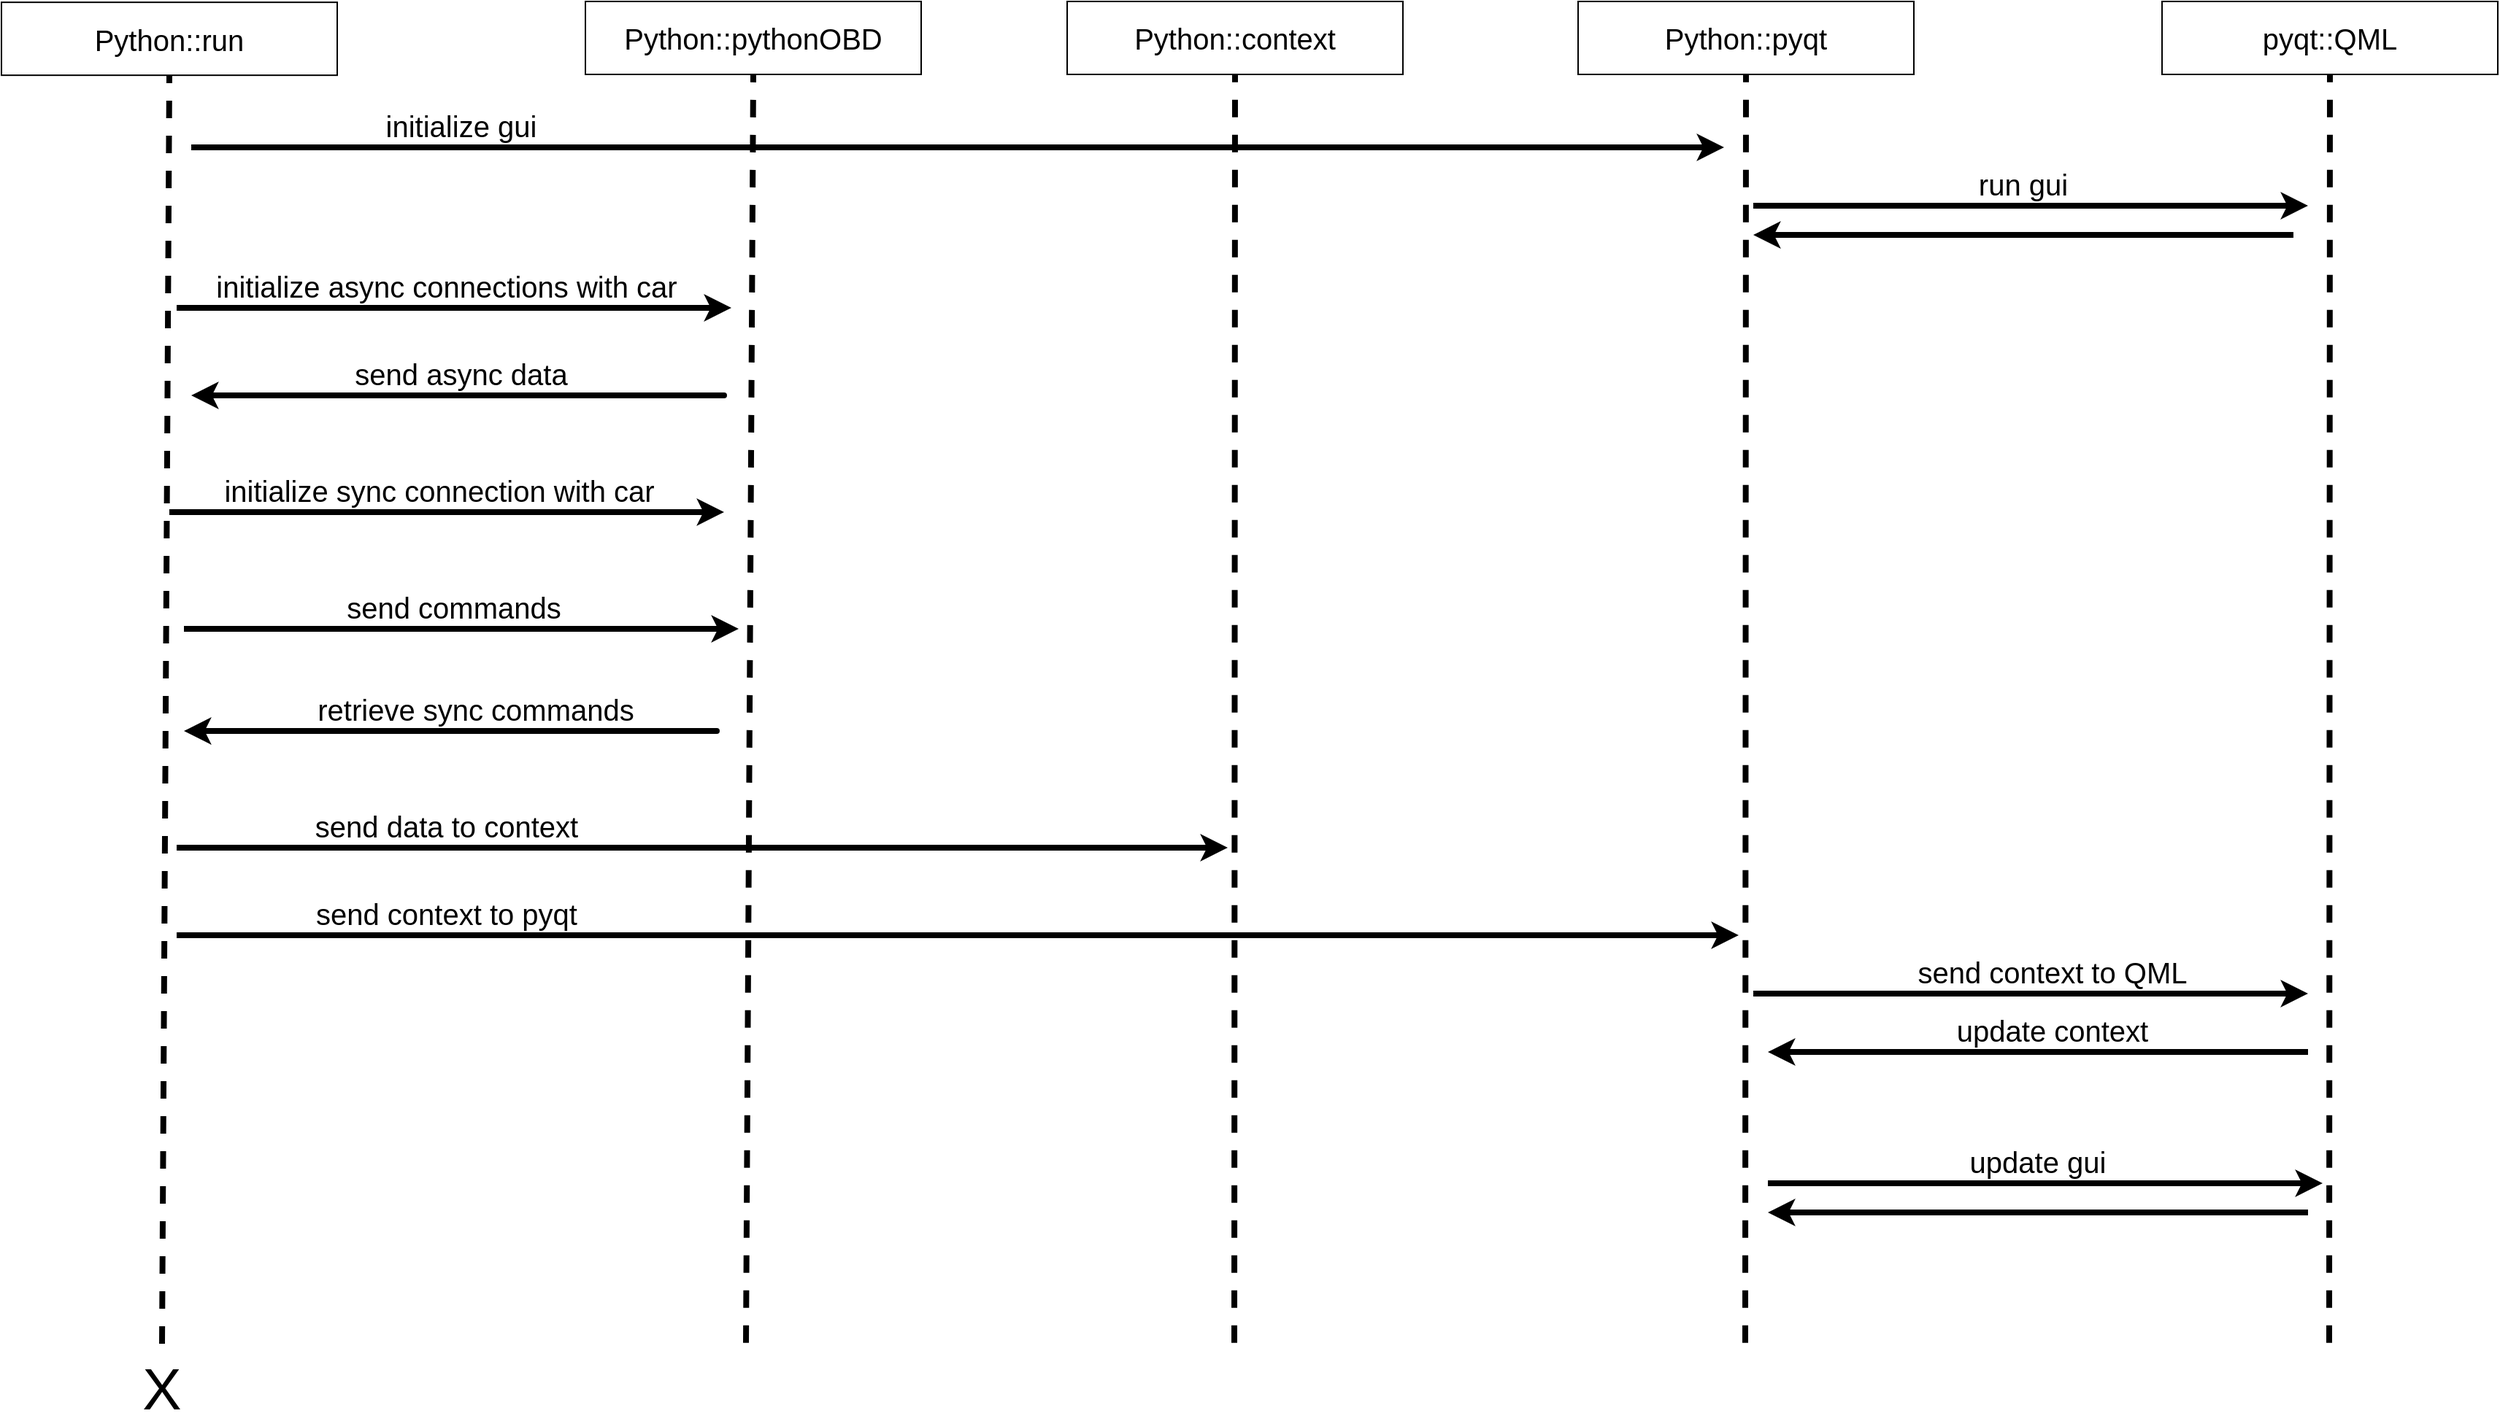 <mxfile version="12.6.6" type="device"><diagram id="TL08CECbj_ekae5klenw" name="Page-1"><mxGraphModel dx="2863" dy="1078" grid="1" gridSize="10" guides="1" tooltips="1" connect="1" arrows="1" fold="1" page="1" pageScale="1" pageWidth="850" pageHeight="1100" math="0" shadow="0"><root><mxCell id="0"/><mxCell id="1" parent="0"/><mxCell id="AWoTqkIi4F_74jlyPM1c-1" value="Python::pythonOBD" style="rounded=0;whiteSpace=wrap;html=1;fontSize=20;" vertex="1" parent="1"><mxGeometry x="-390" y="60" width="230" height="50" as="geometry"/></mxCell><mxCell id="AWoTqkIi4F_74jlyPM1c-2" value="Python::run" style="rounded=0;whiteSpace=wrap;html=1;fontSize=20;" vertex="1" parent="1"><mxGeometry x="-790" y="60.58" width="230" height="50" as="geometry"/></mxCell><mxCell id="AWoTqkIi4F_74jlyPM1c-3" value="Python::pyqt" style="rounded=0;whiteSpace=wrap;html=1;fontSize=20;" vertex="1" parent="1"><mxGeometry x="290" y="60" width="230" height="50" as="geometry"/></mxCell><mxCell id="AWoTqkIi4F_74jlyPM1c-4" value="pyqt::QML" style="rounded=0;whiteSpace=wrap;html=1;fontSize=20;" vertex="1" parent="1"><mxGeometry x="690.0" y="60" width="230" height="50" as="geometry"/></mxCell><mxCell id="AWoTqkIi4F_74jlyPM1c-6" value="" style="endArrow=none;dashed=1;html=1;fontSize=20;strokeWidth=4;entryX=0.5;entryY=1;entryDx=0;entryDy=0;" edge="1" parent="1" target="AWoTqkIi4F_74jlyPM1c-2"><mxGeometry width="50" height="50" relative="1" as="geometry"><mxPoint x="-680" y="980" as="sourcePoint"/><mxPoint x="-680" y="170" as="targetPoint"/></mxGeometry></mxCell><mxCell id="AWoTqkIi4F_74jlyPM1c-7" value="&lt;font style=&quot;font-size: 40px&quot;&gt;X&lt;/font&gt;" style="text;html=1;strokeColor=none;fillColor=none;align=center;verticalAlign=middle;whiteSpace=wrap;rounded=0;fontSize=20;" vertex="1" parent="1"><mxGeometry x="-700" y="1000" width="40" height="20" as="geometry"/></mxCell><mxCell id="AWoTqkIi4F_74jlyPM1c-9" value="" style="endArrow=none;dashed=1;html=1;fontSize=20;strokeWidth=4;entryX=0.5;entryY=1;entryDx=0;entryDy=0;" edge="1" parent="1" target="AWoTqkIi4F_74jlyPM1c-1"><mxGeometry width="50" height="50" relative="1" as="geometry"><mxPoint x="-280" y="979.42" as="sourcePoint"/><mxPoint x="-280" y="169.42" as="targetPoint"/></mxGeometry></mxCell><mxCell id="AWoTqkIi4F_74jlyPM1c-10" value="" style="endArrow=none;dashed=1;html=1;fontSize=20;strokeWidth=4;entryX=0.5;entryY=1;entryDx=0;entryDy=0;" edge="1" parent="1" target="AWoTqkIi4F_74jlyPM1c-3"><mxGeometry width="50" height="50" relative="1" as="geometry"><mxPoint x="404.5" y="979.42" as="sourcePoint"/><mxPoint x="404.5" y="169.42" as="targetPoint"/></mxGeometry></mxCell><mxCell id="AWoTqkIi4F_74jlyPM1c-11" value="" style="endArrow=none;dashed=1;html=1;fontSize=20;strokeWidth=4;entryX=0.5;entryY=1;entryDx=0;entryDy=0;" edge="1" parent="1" target="AWoTqkIi4F_74jlyPM1c-4"><mxGeometry width="50" height="50" relative="1" as="geometry"><mxPoint x="804.5" y="979.42" as="sourcePoint"/><mxPoint x="804.5" y="169.42" as="targetPoint"/></mxGeometry></mxCell><mxCell id="AWoTqkIi4F_74jlyPM1c-14" value="" style="endArrow=classic;html=1;strokeWidth=4;fontSize=20;" edge="1" parent="1"><mxGeometry width="50" height="50" relative="1" as="geometry"><mxPoint x="-670" y="270" as="sourcePoint"/><mxPoint x="-290" y="270" as="targetPoint"/></mxGeometry></mxCell><mxCell id="AWoTqkIi4F_74jlyPM1c-15" value="Python::context" style="rounded=0;whiteSpace=wrap;html=1;fontSize=20;" vertex="1" parent="1"><mxGeometry x="-60" y="60.0" width="230" height="50" as="geometry"/></mxCell><mxCell id="AWoTqkIi4F_74jlyPM1c-16" value="" style="endArrow=none;dashed=1;html=1;fontSize=20;strokeWidth=4;entryX=0.5;entryY=1;entryDx=0;entryDy=0;" edge="1" parent="1" target="AWoTqkIi4F_74jlyPM1c-15"><mxGeometry width="50" height="50" relative="1" as="geometry"><mxPoint x="54.5" y="979.42" as="sourcePoint"/><mxPoint x="54.5" y="169.42" as="targetPoint"/></mxGeometry></mxCell><mxCell id="AWoTqkIi4F_74jlyPM1c-17" value="initialize async connections with car" style="text;html=1;strokeColor=none;fillColor=none;align=center;verticalAlign=middle;whiteSpace=wrap;rounded=0;fontSize=20;" vertex="1" parent="1"><mxGeometry x="-650" y="240" width="330" height="30" as="geometry"/></mxCell><mxCell id="AWoTqkIi4F_74jlyPM1c-18" value="" style="endArrow=classic;html=1;strokeWidth=4;fontSize=20;" edge="1" parent="1"><mxGeometry width="50" height="50" relative="1" as="geometry"><mxPoint x="-560.0" y="330" as="sourcePoint"/><mxPoint x="-660" y="330" as="targetPoint"/><Array as="points"><mxPoint x="-290" y="330"/></Array></mxGeometry></mxCell><mxCell id="AWoTqkIi4F_74jlyPM1c-23" value="send async data" style="text;html=1;strokeColor=none;fillColor=none;align=center;verticalAlign=middle;whiteSpace=wrap;rounded=0;fontSize=20;" vertex="1" parent="1"><mxGeometry x="-640" y="300" width="330" height="30" as="geometry"/></mxCell><mxCell id="AWoTqkIi4F_74jlyPM1c-24" value="" style="endArrow=classic;html=1;strokeWidth=4;fontSize=20;" edge="1" parent="1"><mxGeometry width="50" height="50" relative="1" as="geometry"><mxPoint x="-675.0" y="410" as="sourcePoint"/><mxPoint x="-295" y="410" as="targetPoint"/></mxGeometry></mxCell><mxCell id="AWoTqkIi4F_74jlyPM1c-25" value="initialize sync connection with car" style="text;html=1;strokeColor=none;fillColor=none;align=center;verticalAlign=middle;whiteSpace=wrap;rounded=0;fontSize=20;" vertex="1" parent="1"><mxGeometry x="-655" y="380" width="330" height="30" as="geometry"/></mxCell><mxCell id="AWoTqkIi4F_74jlyPM1c-26" value="" style="endArrow=classic;html=1;strokeWidth=4;fontSize=20;" edge="1" parent="1"><mxGeometry width="50" height="50" relative="1" as="geometry"><mxPoint x="-565.0" y="560" as="sourcePoint"/><mxPoint x="-665.0" y="560" as="targetPoint"/><Array as="points"><mxPoint x="-295" y="560"/></Array></mxGeometry></mxCell><mxCell id="AWoTqkIi4F_74jlyPM1c-27" value="retrieve sync commands" style="text;html=1;strokeColor=none;fillColor=none;align=center;verticalAlign=middle;whiteSpace=wrap;rounded=0;fontSize=20;" vertex="1" parent="1"><mxGeometry x="-630" y="530" width="330" height="30" as="geometry"/></mxCell><mxCell id="AWoTqkIi4F_74jlyPM1c-28" value="" style="endArrow=classic;html=1;strokeWidth=4;fontSize=20;" edge="1" parent="1"><mxGeometry width="50" height="50" relative="1" as="geometry"><mxPoint x="-665.0" y="490" as="sourcePoint"/><mxPoint x="-285" y="490" as="targetPoint"/></mxGeometry></mxCell><mxCell id="AWoTqkIi4F_74jlyPM1c-29" value="send commands" style="text;html=1;strokeColor=none;fillColor=none;align=center;verticalAlign=middle;whiteSpace=wrap;rounded=0;fontSize=20;" vertex="1" parent="1"><mxGeometry x="-645" y="460" width="330" height="30" as="geometry"/></mxCell><mxCell id="AWoTqkIi4F_74jlyPM1c-30" value="" style="endArrow=classic;html=1;strokeWidth=4;fontSize=20;" edge="1" parent="1"><mxGeometry width="50" height="50" relative="1" as="geometry"><mxPoint x="-670.0" y="640" as="sourcePoint"/><mxPoint x="50" y="640" as="targetPoint"/></mxGeometry></mxCell><mxCell id="AWoTqkIi4F_74jlyPM1c-31" value="send data to context" style="text;html=1;strokeColor=none;fillColor=none;align=center;verticalAlign=middle;whiteSpace=wrap;rounded=0;fontSize=20;" vertex="1" parent="1"><mxGeometry x="-650" y="610" width="330" height="30" as="geometry"/></mxCell><mxCell id="AWoTqkIi4F_74jlyPM1c-33" value="" style="endArrow=classic;html=1;strokeWidth=4;fontSize=20;" edge="1" parent="1"><mxGeometry width="50" height="50" relative="1" as="geometry"><mxPoint x="-670.0" y="700.0" as="sourcePoint"/><mxPoint x="400" y="700" as="targetPoint"/></mxGeometry></mxCell><mxCell id="AWoTqkIi4F_74jlyPM1c-34" value="send context to pyqt" style="text;html=1;strokeColor=none;fillColor=none;align=center;verticalAlign=middle;whiteSpace=wrap;rounded=0;fontSize=20;" vertex="1" parent="1"><mxGeometry x="-650" y="670" width="330" height="30" as="geometry"/></mxCell><mxCell id="AWoTqkIi4F_74jlyPM1c-35" value="" style="endArrow=classic;html=1;strokeWidth=4;fontSize=20;" edge="1" parent="1"><mxGeometry width="50" height="50" relative="1" as="geometry"><mxPoint x="410.0" y="200.0" as="sourcePoint"/><mxPoint x="790" y="200" as="targetPoint"/></mxGeometry></mxCell><mxCell id="AWoTqkIi4F_74jlyPM1c-36" value="run gui" style="text;html=1;strokeColor=none;fillColor=none;align=center;verticalAlign=middle;whiteSpace=wrap;rounded=0;fontSize=20;" vertex="1" parent="1"><mxGeometry x="430" y="170" width="330" height="30" as="geometry"/></mxCell><mxCell id="AWoTqkIi4F_74jlyPM1c-37" value="" style="endArrow=classic;html=1;strokeWidth=4;fontSize=20;" edge="1" parent="1"><mxGeometry width="50" height="50" relative="1" as="geometry"><mxPoint x="-660" y="160.0" as="sourcePoint"/><mxPoint x="390" y="160" as="targetPoint"/></mxGeometry></mxCell><mxCell id="AWoTqkIi4F_74jlyPM1c-38" value="initialize gui" style="text;html=1;strokeColor=none;fillColor=none;align=center;verticalAlign=middle;whiteSpace=wrap;rounded=0;fontSize=20;" vertex="1" parent="1"><mxGeometry x="-640" y="130" width="330" height="30" as="geometry"/></mxCell><mxCell id="AWoTqkIi4F_74jlyPM1c-39" value="" style="endArrow=classic;html=1;strokeWidth=4;fontSize=20;" edge="1" parent="1"><mxGeometry width="50" height="50" relative="1" as="geometry"><mxPoint x="780" y="220" as="sourcePoint"/><mxPoint x="410" y="220" as="targetPoint"/></mxGeometry></mxCell><mxCell id="AWoTqkIi4F_74jlyPM1c-41" value="" style="endArrow=classic;html=1;strokeWidth=4;fontSize=20;" edge="1" parent="1"><mxGeometry width="50" height="50" relative="1" as="geometry"><mxPoint x="410" y="740.0" as="sourcePoint"/><mxPoint x="790" y="740" as="targetPoint"/></mxGeometry></mxCell><mxCell id="AWoTqkIi4F_74jlyPM1c-43" value="send context to QML" style="text;html=1;strokeColor=none;fillColor=none;align=center;verticalAlign=middle;whiteSpace=wrap;rounded=0;fontSize=20;" vertex="1" parent="1"><mxGeometry x="450" y="710" width="330" height="30" as="geometry"/></mxCell><mxCell id="AWoTqkIi4F_74jlyPM1c-46" value="" style="endArrow=classic;html=1;strokeWidth=4;fontSize=20;" edge="1" parent="1"><mxGeometry width="50" height="50" relative="1" as="geometry"><mxPoint x="420" y="870.0" as="sourcePoint"/><mxPoint x="800.0" y="870" as="targetPoint"/></mxGeometry></mxCell><mxCell id="AWoTqkIi4F_74jlyPM1c-47" value="update gui" style="text;html=1;strokeColor=none;fillColor=none;align=center;verticalAlign=middle;whiteSpace=wrap;rounded=0;fontSize=20;" vertex="1" parent="1"><mxGeometry x="440" y="840" width="330" height="30" as="geometry"/></mxCell><mxCell id="AWoTqkIi4F_74jlyPM1c-48" value="" style="endArrow=classic;html=1;strokeWidth=4;fontSize=20;" edge="1" parent="1"><mxGeometry width="50" height="50" relative="1" as="geometry"><mxPoint x="790.0" y="890" as="sourcePoint"/><mxPoint x="420" y="890" as="targetPoint"/></mxGeometry></mxCell><mxCell id="AWoTqkIi4F_74jlyPM1c-52" value="" style="endArrow=classic;html=1;strokeWidth=4;fontSize=20;" edge="1" parent="1"><mxGeometry width="50" height="50" relative="1" as="geometry"><mxPoint x="790.0" y="780" as="sourcePoint"/><mxPoint x="420" y="780" as="targetPoint"/></mxGeometry></mxCell><mxCell id="AWoTqkIi4F_74jlyPM1c-53" value="update context" style="text;html=1;strokeColor=none;fillColor=none;align=center;verticalAlign=middle;whiteSpace=wrap;rounded=0;fontSize=20;" vertex="1" parent="1"><mxGeometry x="450" y="750" width="330" height="30" as="geometry"/></mxCell></root></mxGraphModel></diagram></mxfile>